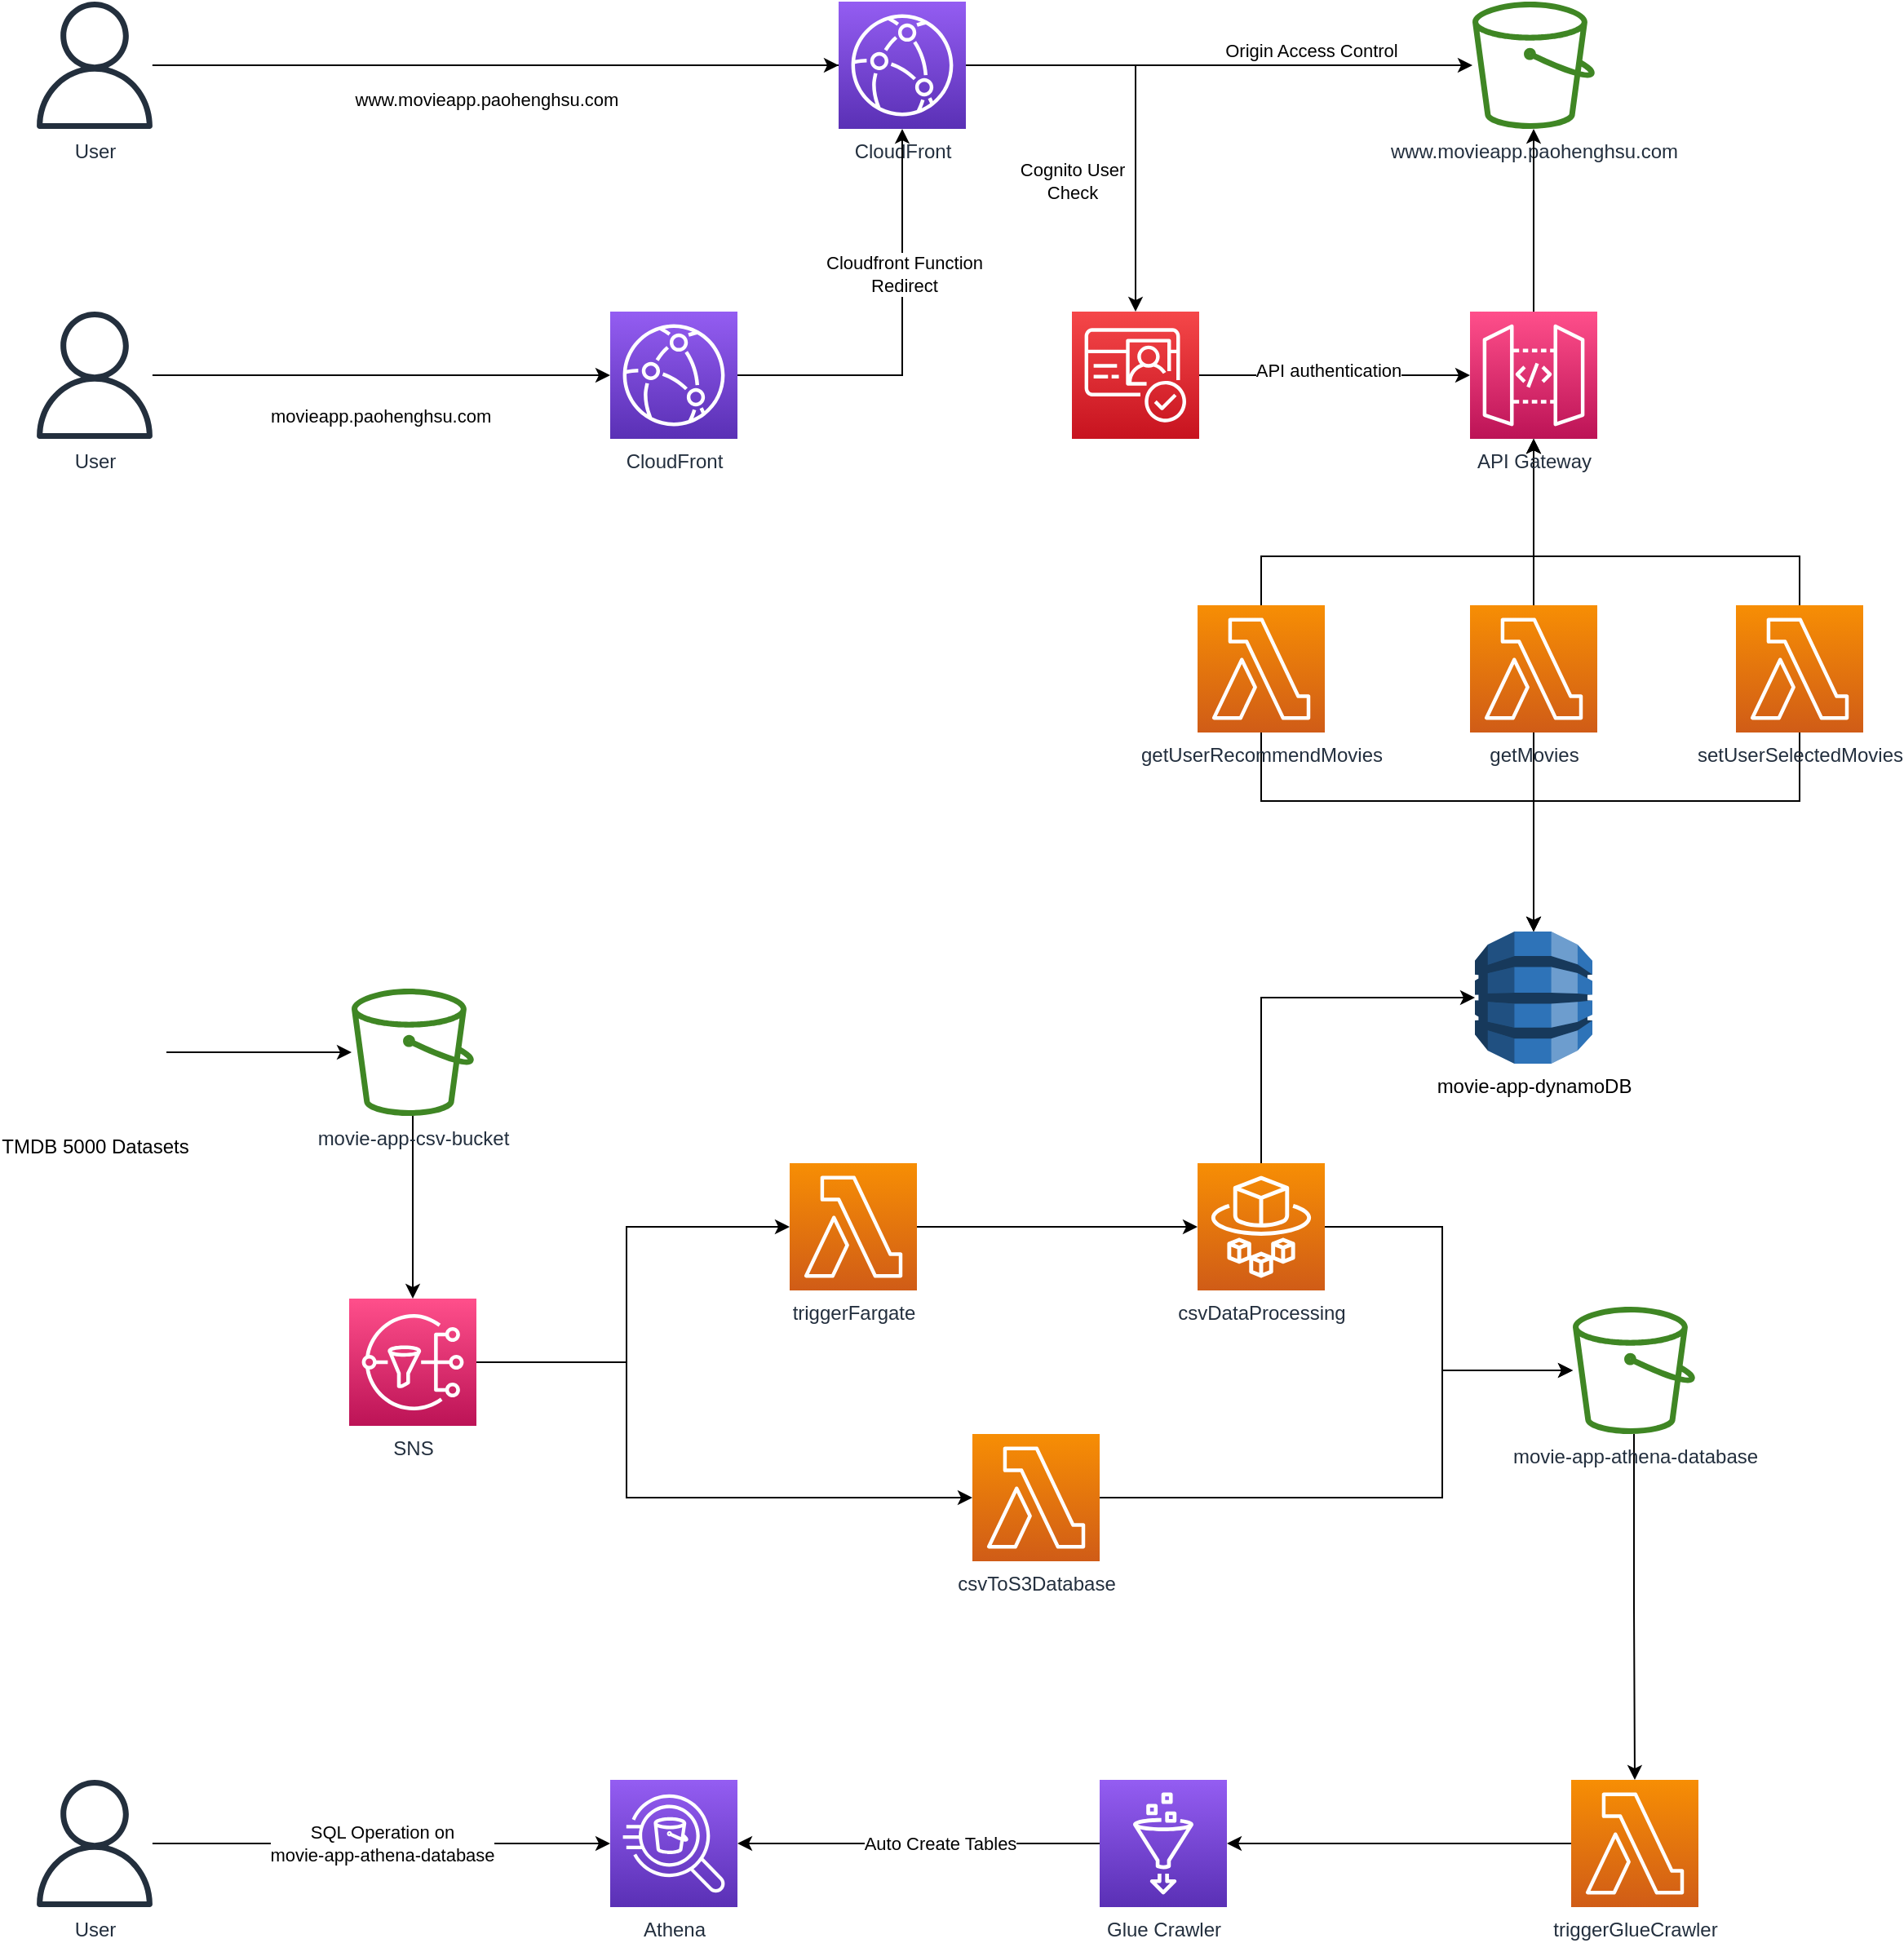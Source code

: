 <mxfile version="21.2.1" type="device">
  <diagram name="Page-1" id="OQDrsnSIPpqFVafJ9crs">
    <mxGraphModel dx="2901" dy="982" grid="1" gridSize="10" guides="1" tooltips="1" connect="1" arrows="1" fold="1" page="1" pageScale="1" pageWidth="850" pageHeight="1100" math="0" shadow="0">
      <root>
        <mxCell id="0" />
        <mxCell id="1" parent="0" />
        <mxCell id="-7LQJF7Gzw4gqhL1HugW-8" style="edgeStyle=orthogonalEdgeStyle;rounded=0;orthogonalLoop=1;jettySize=auto;html=1;" parent="1" source="-7LQJF7Gzw4gqhL1HugW-2" target="-7LQJF7Gzw4gqhL1HugW-6" edge="1">
          <mxGeometry relative="1" as="geometry" />
        </mxCell>
        <mxCell id="-7LQJF7Gzw4gqhL1HugW-2" value="TMDB 5000 Datasets" style="shape=image;html=1;verticalAlign=top;verticalLabelPosition=bottom;labelBackgroundColor=#ffffff;imageAspect=0;aspect=fixed;image=https://cdn1.iconfinder.com/data/icons/bootstrap-vol-3/16/filetype-csv-128.png" parent="1" vertex="1">
          <mxGeometry x="-350" y="680" width="88" height="88" as="geometry" />
        </mxCell>
        <mxCell id="-7LQJF7Gzw4gqhL1HugW-39" style="edgeStyle=orthogonalEdgeStyle;rounded=0;orthogonalLoop=1;jettySize=auto;html=1;" parent="1" source="-7LQJF7Gzw4gqhL1HugW-5" target="-7LQJF7Gzw4gqhL1HugW-18" edge="1">
          <mxGeometry relative="1" as="geometry">
            <Array as="points">
              <mxPoint x="520" y="997" />
              <mxPoint x="520" y="919" />
            </Array>
          </mxGeometry>
        </mxCell>
        <mxCell id="N6blT2cabdBR4F-H1D71-33" style="edgeStyle=orthogonalEdgeStyle;rounded=0;orthogonalLoop=1;jettySize=auto;html=1;entryX=0.5;entryY=0;entryDx=0;entryDy=0;entryPerimeter=0;" edge="1" parent="1" source="-7LQJF7Gzw4gqhL1HugW-6" target="-7LQJF7Gzw4gqhL1HugW-9">
          <mxGeometry relative="1" as="geometry" />
        </mxCell>
        <mxCell id="-7LQJF7Gzw4gqhL1HugW-6" value="movie-app-csv-bucket" style="sketch=0;outlineConnect=0;fontColor=#232F3E;gradientColor=none;fillColor=#3F8624;strokeColor=none;dashed=0;verticalLabelPosition=bottom;verticalAlign=top;align=center;html=1;fontSize=12;fontStyle=0;aspect=fixed;pointerEvents=1;shape=mxgraph.aws4.bucket;" parent="1" vertex="1">
          <mxGeometry x="-148.5" y="685" width="75" height="78" as="geometry" />
        </mxCell>
        <mxCell id="N6blT2cabdBR4F-H1D71-38" style="edgeStyle=orthogonalEdgeStyle;rounded=0;orthogonalLoop=1;jettySize=auto;html=1;entryX=0;entryY=0.5;entryDx=0;entryDy=0;entryPerimeter=0;" edge="1" parent="1" source="-7LQJF7Gzw4gqhL1HugW-9" target="-7LQJF7Gzw4gqhL1HugW-12">
          <mxGeometry relative="1" as="geometry">
            <Array as="points">
              <mxPoint x="20" y="914" />
              <mxPoint x="20" y="831" />
            </Array>
          </mxGeometry>
        </mxCell>
        <mxCell id="-7LQJF7Gzw4gqhL1HugW-9" value="SNS&lt;br&gt;" style="sketch=0;points=[[0,0,0],[0.25,0,0],[0.5,0,0],[0.75,0,0],[1,0,0],[0,1,0],[0.25,1,0],[0.5,1,0],[0.75,1,0],[1,1,0],[0,0.25,0],[0,0.5,0],[0,0.75,0],[1,0.25,0],[1,0.5,0],[1,0.75,0]];outlineConnect=0;fontColor=#232F3E;gradientColor=#FF4F8B;gradientDirection=north;fillColor=#BC1356;strokeColor=#ffffff;dashed=0;verticalLabelPosition=bottom;verticalAlign=top;align=center;html=1;fontSize=12;fontStyle=0;aspect=fixed;shape=mxgraph.aws4.resourceIcon;resIcon=mxgraph.aws4.sns;" parent="1" vertex="1">
          <mxGeometry x="-150" y="875" width="78" height="78" as="geometry" />
        </mxCell>
        <mxCell id="-7LQJF7Gzw4gqhL1HugW-15" style="edgeStyle=orthogonalEdgeStyle;rounded=0;orthogonalLoop=1;jettySize=auto;html=1;entryX=0;entryY=0.5;entryDx=0;entryDy=0;entryPerimeter=0;" parent="1" source="-7LQJF7Gzw4gqhL1HugW-12" target="-7LQJF7Gzw4gqhL1HugW-14" edge="1">
          <mxGeometry relative="1" as="geometry" />
        </mxCell>
        <mxCell id="-7LQJF7Gzw4gqhL1HugW-12" value="triggerFargate" style="sketch=0;points=[[0,0,0],[0.25,0,0],[0.5,0,0],[0.75,0,0],[1,0,0],[0,1,0],[0.25,1,0],[0.5,1,0],[0.75,1,0],[1,1,0],[0,0.25,0],[0,0.5,0],[0,0.75,0],[1,0.25,0],[1,0.5,0],[1,0.75,0]];outlineConnect=0;fontColor=#232F3E;gradientColor=#F78E04;gradientDirection=north;fillColor=#D05C17;strokeColor=#ffffff;dashed=0;verticalLabelPosition=bottom;verticalAlign=top;align=center;html=1;fontSize=12;fontStyle=0;aspect=fixed;shape=mxgraph.aws4.resourceIcon;resIcon=mxgraph.aws4.lambda;" parent="1" vertex="1">
          <mxGeometry x="120" y="792" width="78" height="78" as="geometry" />
        </mxCell>
        <mxCell id="-7LQJF7Gzw4gqhL1HugW-57" style="edgeStyle=orthogonalEdgeStyle;rounded=0;orthogonalLoop=1;jettySize=auto;html=1;entryX=0;entryY=0.5;entryDx=0;entryDy=0;entryPerimeter=0;" parent="1" source="-7LQJF7Gzw4gqhL1HugW-14" target="-7LQJF7Gzw4gqhL1HugW-43" edge="1">
          <mxGeometry relative="1" as="geometry">
            <Array as="points">
              <mxPoint x="409" y="690" />
            </Array>
          </mxGeometry>
        </mxCell>
        <mxCell id="N6blT2cabdBR4F-H1D71-20" style="edgeStyle=orthogonalEdgeStyle;rounded=0;orthogonalLoop=1;jettySize=auto;html=1;" edge="1" parent="1" source="-7LQJF7Gzw4gqhL1HugW-14" target="-7LQJF7Gzw4gqhL1HugW-18">
          <mxGeometry relative="1" as="geometry">
            <mxPoint x="580" y="920" as="targetPoint" />
            <Array as="points">
              <mxPoint x="520" y="831" />
              <mxPoint x="520" y="919" />
            </Array>
          </mxGeometry>
        </mxCell>
        <mxCell id="-7LQJF7Gzw4gqhL1HugW-14" value="csvDataProcessing" style="sketch=0;points=[[0,0,0],[0.25,0,0],[0.5,0,0],[0.75,0,0],[1,0,0],[0,1,0],[0.25,1,0],[0.5,1,0],[0.75,1,0],[1,1,0],[0,0.25,0],[0,0.5,0],[0,0.75,0],[1,0.25,0],[1,0.5,0],[1,0.75,0]];outlineConnect=0;fontColor=#232F3E;gradientColor=#F78E04;gradientDirection=north;fillColor=#D05C17;strokeColor=#ffffff;dashed=0;verticalLabelPosition=bottom;verticalAlign=top;align=center;html=1;fontSize=12;fontStyle=0;aspect=fixed;shape=mxgraph.aws4.resourceIcon;resIcon=mxgraph.aws4.fargate;" parent="1" vertex="1">
          <mxGeometry x="370" y="792" width="78" height="78" as="geometry" />
        </mxCell>
        <mxCell id="-7LQJF7Gzw4gqhL1HugW-54" style="edgeStyle=orthogonalEdgeStyle;rounded=0;orthogonalLoop=1;jettySize=auto;html=1;" parent="1" source="-7LQJF7Gzw4gqhL1HugW-18" target="-7LQJF7Gzw4gqhL1HugW-27" edge="1">
          <mxGeometry relative="1" as="geometry" />
        </mxCell>
        <mxCell id="-7LQJF7Gzw4gqhL1HugW-18" value="movie-app-athena-database" style="sketch=0;outlineConnect=0;fontColor=#232F3E;gradientColor=none;fillColor=#3F8624;strokeColor=none;dashed=0;verticalLabelPosition=bottom;verticalAlign=top;align=center;html=1;fontSize=12;fontStyle=0;aspect=fixed;pointerEvents=1;shape=mxgraph.aws4.bucket;" parent="1" vertex="1">
          <mxGeometry x="600" y="880" width="75" height="78" as="geometry" />
        </mxCell>
        <mxCell id="N6blT2cabdBR4F-H1D71-21" style="edgeStyle=orthogonalEdgeStyle;rounded=0;orthogonalLoop=1;jettySize=auto;html=1;entryX=1;entryY=0.5;entryDx=0;entryDy=0;entryPerimeter=0;" edge="1" parent="1" source="-7LQJF7Gzw4gqhL1HugW-27" target="-7LQJF7Gzw4gqhL1HugW-29">
          <mxGeometry relative="1" as="geometry">
            <mxPoint x="503.0" y="1209" as="targetPoint" />
          </mxGeometry>
        </mxCell>
        <mxCell id="-7LQJF7Gzw4gqhL1HugW-27" value="triggerGlueCrawler&lt;br&gt;" style="sketch=0;points=[[0,0,0],[0.25,0,0],[0.5,0,0],[0.75,0,0],[1,0,0],[0,1,0],[0.25,1,0],[0.5,1,0],[0.75,1,0],[1,1,0],[0,0.25,0],[0,0.5,0],[0,0.75,0],[1,0.25,0],[1,0.5,0],[1,0.75,0]];outlineConnect=0;fontColor=#232F3E;gradientColor=#F78E04;gradientDirection=north;fillColor=#D05C17;strokeColor=#ffffff;dashed=0;verticalLabelPosition=bottom;verticalAlign=top;align=center;html=1;fontSize=12;fontStyle=0;aspect=fixed;shape=mxgraph.aws4.resourceIcon;resIcon=mxgraph.aws4.lambda;" parent="1" vertex="1">
          <mxGeometry x="599" y="1170" width="78" height="78" as="geometry" />
        </mxCell>
        <mxCell id="N6blT2cabdBR4F-H1D71-25" style="edgeStyle=orthogonalEdgeStyle;rounded=0;orthogonalLoop=1;jettySize=auto;html=1;" edge="1" parent="1" source="-7LQJF7Gzw4gqhL1HugW-29" target="-7LQJF7Gzw4gqhL1HugW-32">
          <mxGeometry relative="1" as="geometry" />
        </mxCell>
        <mxCell id="N6blT2cabdBR4F-H1D71-26" value="Auto Create Tables" style="edgeLabel;html=1;align=center;verticalAlign=middle;resizable=0;points=[];" vertex="1" connectable="0" parent="N6blT2cabdBR4F-H1D71-25">
          <mxGeometry x="-0.207" y="-3" relative="1" as="geometry">
            <mxPoint x="-10" y="3" as="offset" />
          </mxGeometry>
        </mxCell>
        <mxCell id="-7LQJF7Gzw4gqhL1HugW-29" value="Glue Crawler" style="sketch=0;points=[[0,0,0],[0.25,0,0],[0.5,0,0],[0.75,0,0],[1,0,0],[0,1,0],[0.25,1,0],[0.5,1,0],[0.75,1,0],[1,1,0],[0,0.25,0],[0,0.5,0],[0,0.75,0],[1,0.25,0],[1,0.5,0],[1,0.75,0]];outlineConnect=0;fontColor=#232F3E;gradientColor=#945DF2;gradientDirection=north;fillColor=#5A30B5;strokeColor=#ffffff;dashed=0;verticalLabelPosition=bottom;verticalAlign=top;align=center;html=1;fontSize=12;fontStyle=0;aspect=fixed;shape=mxgraph.aws4.resourceIcon;resIcon=mxgraph.aws4.glue;" parent="1" vertex="1">
          <mxGeometry x="310" y="1170" width="78" height="78" as="geometry" />
        </mxCell>
        <mxCell id="-7LQJF7Gzw4gqhL1HugW-32" value="Athena" style="sketch=0;points=[[0,0,0],[0.25,0,0],[0.5,0,0],[0.75,0,0],[1,0,0],[0,1,0],[0.25,1,0],[0.5,1,0],[0.75,1,0],[1,1,0],[0,0.25,0],[0,0.5,0],[0,0.75,0],[1,0.25,0],[1,0.5,0],[1,0.75,0]];outlineConnect=0;fontColor=#232F3E;gradientColor=#945DF2;gradientDirection=north;fillColor=#5A30B5;strokeColor=#ffffff;dashed=0;verticalLabelPosition=bottom;verticalAlign=top;align=center;html=1;fontSize=12;fontStyle=0;aspect=fixed;shape=mxgraph.aws4.resourceIcon;resIcon=mxgraph.aws4.athena;" parent="1" vertex="1">
          <mxGeometry x="10" y="1170" width="78" height="78" as="geometry" />
        </mxCell>
        <mxCell id="-7LQJF7Gzw4gqhL1HugW-43" value="movie-app-dynamoDB&lt;br&gt;" style="outlineConnect=0;dashed=0;verticalLabelPosition=bottom;verticalAlign=top;align=center;html=1;shape=mxgraph.aws3.dynamo_db;fillColor=#2E73B8;gradientColor=none;" parent="1" vertex="1">
          <mxGeometry x="540" y="650" width="72" height="81" as="geometry" />
        </mxCell>
        <mxCell id="-7LQJF7Gzw4gqhL1HugW-59" style="edgeStyle=orthogonalEdgeStyle;rounded=0;orthogonalLoop=1;jettySize=auto;html=1;entryX=0.5;entryY=0;entryDx=0;entryDy=0;entryPerimeter=0;" parent="1" source="-7LQJF7Gzw4gqhL1HugW-46" target="-7LQJF7Gzw4gqhL1HugW-43" edge="1">
          <mxGeometry relative="1" as="geometry" />
        </mxCell>
        <mxCell id="-7LQJF7Gzw4gqhL1HugW-67" style="edgeStyle=orthogonalEdgeStyle;rounded=0;orthogonalLoop=1;jettySize=auto;html=1;" parent="1" source="-7LQJF7Gzw4gqhL1HugW-46" target="-7LQJF7Gzw4gqhL1HugW-64" edge="1">
          <mxGeometry relative="1" as="geometry" />
        </mxCell>
        <mxCell id="-7LQJF7Gzw4gqhL1HugW-46" value="getMovies" style="sketch=0;points=[[0,0,0],[0.25,0,0],[0.5,0,0],[0.75,0,0],[1,0,0],[0,1,0],[0.25,1,0],[0.5,1,0],[0.75,1,0],[1,1,0],[0,0.25,0],[0,0.5,0],[0,0.75,0],[1,0.25,0],[1,0.5,0],[1,0.75,0]];outlineConnect=0;fontColor=#232F3E;gradientColor=#F78E04;gradientDirection=north;fillColor=#D05C17;strokeColor=#ffffff;dashed=0;verticalLabelPosition=bottom;verticalAlign=top;align=center;html=1;fontSize=12;fontStyle=0;aspect=fixed;shape=mxgraph.aws4.resourceIcon;resIcon=mxgraph.aws4.lambda;" parent="1" vertex="1">
          <mxGeometry x="537" y="450" width="78" height="78" as="geometry" />
        </mxCell>
        <mxCell id="-7LQJF7Gzw4gqhL1HugW-58" style="edgeStyle=orthogonalEdgeStyle;rounded=0;orthogonalLoop=1;jettySize=auto;html=1;entryX=0.5;entryY=0;entryDx=0;entryDy=0;entryPerimeter=0;" parent="1" source="-7LQJF7Gzw4gqhL1HugW-47" target="-7LQJF7Gzw4gqhL1HugW-43" edge="1">
          <mxGeometry relative="1" as="geometry">
            <Array as="points">
              <mxPoint x="409" y="570" />
              <mxPoint x="576" y="570" />
            </Array>
          </mxGeometry>
        </mxCell>
        <mxCell id="-7LQJF7Gzw4gqhL1HugW-70" style="edgeStyle=orthogonalEdgeStyle;rounded=0;orthogonalLoop=1;jettySize=auto;html=1;entryX=0.5;entryY=1;entryDx=0;entryDy=0;entryPerimeter=0;" parent="1" source="-7LQJF7Gzw4gqhL1HugW-47" target="-7LQJF7Gzw4gqhL1HugW-64" edge="1">
          <mxGeometry relative="1" as="geometry">
            <Array as="points">
              <mxPoint x="409" y="420" />
              <mxPoint x="576" y="420" />
            </Array>
          </mxGeometry>
        </mxCell>
        <mxCell id="-7LQJF7Gzw4gqhL1HugW-47" value="getUserRecommendMovies" style="sketch=0;points=[[0,0,0],[0.25,0,0],[0.5,0,0],[0.75,0,0],[1,0,0],[0,1,0],[0.25,1,0],[0.5,1,0],[0.75,1,0],[1,1,0],[0,0.25,0],[0,0.5,0],[0,0.75,0],[1,0.25,0],[1,0.5,0],[1,0.75,0]];outlineConnect=0;fontColor=#232F3E;gradientColor=#F78E04;gradientDirection=north;fillColor=#D05C17;strokeColor=#ffffff;dashed=0;verticalLabelPosition=bottom;verticalAlign=top;align=center;html=1;fontSize=12;fontStyle=0;aspect=fixed;shape=mxgraph.aws4.resourceIcon;resIcon=mxgraph.aws4.lambda;" parent="1" vertex="1">
          <mxGeometry x="370" y="450" width="78" height="78" as="geometry" />
        </mxCell>
        <mxCell id="-7LQJF7Gzw4gqhL1HugW-60" style="edgeStyle=orthogonalEdgeStyle;rounded=0;orthogonalLoop=1;jettySize=auto;html=1;entryX=0.5;entryY=0;entryDx=0;entryDy=0;entryPerimeter=0;" parent="1" source="-7LQJF7Gzw4gqhL1HugW-48" target="-7LQJF7Gzw4gqhL1HugW-43" edge="1">
          <mxGeometry relative="1" as="geometry">
            <Array as="points">
              <mxPoint x="739" y="570" />
              <mxPoint x="576" y="570" />
            </Array>
          </mxGeometry>
        </mxCell>
        <mxCell id="-7LQJF7Gzw4gqhL1HugW-69" style="edgeStyle=orthogonalEdgeStyle;rounded=0;orthogonalLoop=1;jettySize=auto;html=1;entryX=0.5;entryY=1;entryDx=0;entryDy=0;entryPerimeter=0;" parent="1" source="-7LQJF7Gzw4gqhL1HugW-48" target="-7LQJF7Gzw4gqhL1HugW-64" edge="1">
          <mxGeometry relative="1" as="geometry">
            <Array as="points">
              <mxPoint x="739" y="420" />
              <mxPoint x="576" y="420" />
            </Array>
          </mxGeometry>
        </mxCell>
        <mxCell id="-7LQJF7Gzw4gqhL1HugW-48" value="setUserSelectedMovies&lt;br&gt;" style="sketch=0;points=[[0,0,0],[0.25,0,0],[0.5,0,0],[0.75,0,0],[1,0,0],[0,1,0],[0.25,1,0],[0.5,1,0],[0.75,1,0],[1,1,0],[0,0.25,0],[0,0.5,0],[0,0.75,0],[1,0.25,0],[1,0.5,0],[1,0.75,0]];outlineConnect=0;fontColor=#232F3E;gradientColor=#F78E04;gradientDirection=north;fillColor=#D05C17;strokeColor=#ffffff;dashed=0;verticalLabelPosition=bottom;verticalAlign=top;align=center;html=1;fontSize=12;fontStyle=0;aspect=fixed;shape=mxgraph.aws4.resourceIcon;resIcon=mxgraph.aws4.lambda;" parent="1" vertex="1">
          <mxGeometry x="700" y="450" width="78" height="78" as="geometry" />
        </mxCell>
        <mxCell id="-7LQJF7Gzw4gqhL1HugW-62" value="www.movieapp.paohenghsu.com" style="sketch=0;outlineConnect=0;fontColor=#232F3E;gradientColor=none;fillColor=#3F8624;strokeColor=none;dashed=0;verticalLabelPosition=bottom;verticalAlign=top;align=center;html=1;fontSize=12;fontStyle=0;aspect=fixed;pointerEvents=1;shape=mxgraph.aws4.bucket;" parent="1" vertex="1">
          <mxGeometry x="538.5" y="80" width="75" height="78" as="geometry" />
        </mxCell>
        <mxCell id="-7LQJF7Gzw4gqhL1HugW-71" style="edgeStyle=orthogonalEdgeStyle;rounded=0;orthogonalLoop=1;jettySize=auto;html=1;" parent="1" source="-7LQJF7Gzw4gqhL1HugW-64" target="-7LQJF7Gzw4gqhL1HugW-62" edge="1">
          <mxGeometry relative="1" as="geometry" />
        </mxCell>
        <mxCell id="-7LQJF7Gzw4gqhL1HugW-64" value="API Gateway&lt;br&gt;" style="sketch=0;points=[[0,0,0],[0.25,0,0],[0.5,0,0],[0.75,0,0],[1,0,0],[0,1,0],[0.25,1,0],[0.5,1,0],[0.75,1,0],[1,1,0],[0,0.25,0],[0,0.5,0],[0,0.75,0],[1,0.25,0],[1,0.5,0],[1,0.75,0]];outlineConnect=0;fontColor=#232F3E;gradientColor=#FF4F8B;gradientDirection=north;fillColor=#BC1356;strokeColor=#ffffff;dashed=0;verticalLabelPosition=bottom;verticalAlign=top;align=center;html=1;fontSize=12;fontStyle=0;aspect=fixed;shape=mxgraph.aws4.resourceIcon;resIcon=mxgraph.aws4.api_gateway;" parent="1" vertex="1">
          <mxGeometry x="537" y="270" width="78" height="78" as="geometry" />
        </mxCell>
        <mxCell id="-7LQJF7Gzw4gqhL1HugW-75" value="" style="edgeStyle=orthogonalEdgeStyle;rounded=0;orthogonalLoop=1;jettySize=auto;html=1;" parent="1" source="-7LQJF7Gzw4gqhL1HugW-73" target="-7LQJF7Gzw4gqhL1HugW-74" edge="1">
          <mxGeometry relative="1" as="geometry" />
        </mxCell>
        <mxCell id="-7LQJF7Gzw4gqhL1HugW-80" value="Cognito User&lt;br&gt;Check" style="edgeLabel;html=1;align=center;verticalAlign=middle;resizable=0;points=[];" parent="-7LQJF7Gzw4gqhL1HugW-75" vertex="1" connectable="0">
          <mxGeometry x="0.168" relative="1" as="geometry">
            <mxPoint x="123" y="71" as="offset" />
          </mxGeometry>
        </mxCell>
        <mxCell id="-7LQJF7Gzw4gqhL1HugW-79" style="edgeStyle=orthogonalEdgeStyle;rounded=0;orthogonalLoop=1;jettySize=auto;html=1;" parent="1" source="-7LQJF7Gzw4gqhL1HugW-82" target="-7LQJF7Gzw4gqhL1HugW-62" edge="1">
          <mxGeometry relative="1" as="geometry" />
        </mxCell>
        <mxCell id="N6blT2cabdBR4F-H1D71-11" value="Origin Access Control&amp;nbsp;" style="edgeLabel;html=1;align=center;verticalAlign=middle;resizable=0;points=[];" vertex="1" connectable="0" parent="-7LQJF7Gzw4gqhL1HugW-79">
          <mxGeometry x="0.129" y="1" relative="1" as="geometry">
            <mxPoint x="37" y="-8" as="offset" />
          </mxGeometry>
        </mxCell>
        <mxCell id="-7LQJF7Gzw4gqhL1HugW-73" value="User" style="sketch=0;outlineConnect=0;fontColor=#232F3E;gradientColor=none;fillColor=#232F3D;strokeColor=none;dashed=0;verticalLabelPosition=bottom;verticalAlign=top;align=center;html=1;fontSize=12;fontStyle=0;aspect=fixed;pointerEvents=1;shape=mxgraph.aws4.user;" parent="1" vertex="1">
          <mxGeometry x="-345" y="80" width="78" height="78" as="geometry" />
        </mxCell>
        <mxCell id="-7LQJF7Gzw4gqhL1HugW-76" style="edgeStyle=orthogonalEdgeStyle;rounded=0;orthogonalLoop=1;jettySize=auto;html=1;" parent="1" source="-7LQJF7Gzw4gqhL1HugW-74" target="-7LQJF7Gzw4gqhL1HugW-64" edge="1">
          <mxGeometry relative="1" as="geometry" />
        </mxCell>
        <mxCell id="-7LQJF7Gzw4gqhL1HugW-78" value="API authentication" style="edgeLabel;html=1;align=center;verticalAlign=middle;resizable=0;points=[];" parent="-7LQJF7Gzw4gqhL1HugW-76" vertex="1" connectable="0">
          <mxGeometry x="-0.035" y="3" relative="1" as="geometry">
            <mxPoint x="-1" as="offset" />
          </mxGeometry>
        </mxCell>
        <mxCell id="-7LQJF7Gzw4gqhL1HugW-74" value="" style="sketch=0;points=[[0,0,0],[0.25,0,0],[0.5,0,0],[0.75,0,0],[1,0,0],[0,1,0],[0.25,1,0],[0.5,1,0],[0.75,1,0],[1,1,0],[0,0.25,0],[0,0.5,0],[0,0.75,0],[1,0.25,0],[1,0.5,0],[1,0.75,0]];outlineConnect=0;fontColor=#232F3E;gradientColor=#F54749;gradientDirection=north;fillColor=#C7131F;strokeColor=#ffffff;dashed=0;verticalLabelPosition=bottom;verticalAlign=top;align=center;html=1;fontSize=12;fontStyle=0;aspect=fixed;shape=mxgraph.aws4.resourceIcon;resIcon=mxgraph.aws4.cognito;" parent="1" vertex="1">
          <mxGeometry x="293" y="270" width="78" height="78" as="geometry" />
        </mxCell>
        <mxCell id="N6blT2cabdBR4F-H1D71-1" value="" style="edgeStyle=orthogonalEdgeStyle;rounded=0;orthogonalLoop=1;jettySize=auto;html=1;" edge="1" parent="1" source="-7LQJF7Gzw4gqhL1HugW-73" target="-7LQJF7Gzw4gqhL1HugW-82">
          <mxGeometry relative="1" as="geometry">
            <mxPoint x="-46" y="119" as="sourcePoint" />
            <mxPoint x="539" y="119" as="targetPoint" />
          </mxGeometry>
        </mxCell>
        <mxCell id="N6blT2cabdBR4F-H1D71-2" value="www.movieapp.paohenghsu.com" style="edgeLabel;html=1;align=center;verticalAlign=middle;resizable=0;points=[];" vertex="1" connectable="0" parent="N6blT2cabdBR4F-H1D71-1">
          <mxGeometry x="-0.185" y="3" relative="1" as="geometry">
            <mxPoint x="33" y="24" as="offset" />
          </mxGeometry>
        </mxCell>
        <mxCell id="-7LQJF7Gzw4gqhL1HugW-82" value="CloudFront" style="sketch=0;points=[[0,0,0],[0.25,0,0],[0.5,0,0],[0.75,0,0],[1,0,0],[0,1,0],[0.25,1,0],[0.5,1,0],[0.75,1,0],[1,1,0],[0,0.25,0],[0,0.5,0],[0,0.75,0],[1,0.25,0],[1,0.5,0],[1,0.75,0]];outlineConnect=0;fontColor=#232F3E;gradientColor=#945DF2;gradientDirection=north;fillColor=#5A30B5;strokeColor=#ffffff;dashed=0;verticalLabelPosition=bottom;verticalAlign=top;align=center;html=1;fontSize=12;fontStyle=0;aspect=fixed;shape=mxgraph.aws4.resourceIcon;resIcon=mxgraph.aws4.cloudfront;" parent="1" vertex="1">
          <mxGeometry x="150" y="80" width="78" height="78" as="geometry" />
        </mxCell>
        <mxCell id="N6blT2cabdBR4F-H1D71-8" style="edgeStyle=orthogonalEdgeStyle;rounded=0;orthogonalLoop=1;jettySize=auto;html=1;" edge="1" parent="1" source="N6blT2cabdBR4F-H1D71-4" target="N6blT2cabdBR4F-H1D71-5">
          <mxGeometry relative="1" as="geometry" />
        </mxCell>
        <mxCell id="N6blT2cabdBR4F-H1D71-4" value="User" style="sketch=0;outlineConnect=0;fontColor=#232F3E;gradientColor=none;fillColor=#232F3D;strokeColor=none;dashed=0;verticalLabelPosition=bottom;verticalAlign=top;align=center;html=1;fontSize=12;fontStyle=0;aspect=fixed;pointerEvents=1;shape=mxgraph.aws4.user;" vertex="1" parent="1">
          <mxGeometry x="-345" y="270" width="78" height="78" as="geometry" />
        </mxCell>
        <mxCell id="N6blT2cabdBR4F-H1D71-6" style="edgeStyle=orthogonalEdgeStyle;rounded=0;orthogonalLoop=1;jettySize=auto;html=1;entryX=0.5;entryY=1;entryDx=0;entryDy=0;entryPerimeter=0;" edge="1" parent="1" source="N6blT2cabdBR4F-H1D71-5" target="-7LQJF7Gzw4gqhL1HugW-82">
          <mxGeometry relative="1" as="geometry" />
        </mxCell>
        <mxCell id="N6blT2cabdBR4F-H1D71-7" value="Cloudfront Function&lt;br&gt;Redirect" style="edgeLabel;html=1;align=center;verticalAlign=middle;resizable=0;points=[];" vertex="1" connectable="0" parent="N6blT2cabdBR4F-H1D71-6">
          <mxGeometry x="0.294" y="-1" relative="1" as="geometry">
            <mxPoint as="offset" />
          </mxGeometry>
        </mxCell>
        <mxCell id="N6blT2cabdBR4F-H1D71-5" value="CloudFront" style="sketch=0;points=[[0,0,0],[0.25,0,0],[0.5,0,0],[0.75,0,0],[1,0,0],[0,1,0],[0.25,1,0],[0.5,1,0],[0.75,1,0],[1,1,0],[0,0.25,0],[0,0.5,0],[0,0.75,0],[1,0.25,0],[1,0.5,0],[1,0.75,0]];outlineConnect=0;fontColor=#232F3E;gradientColor=#945DF2;gradientDirection=north;fillColor=#5A30B5;strokeColor=#ffffff;dashed=0;verticalLabelPosition=bottom;verticalAlign=top;align=center;html=1;fontSize=12;fontStyle=0;aspect=fixed;shape=mxgraph.aws4.resourceIcon;resIcon=mxgraph.aws4.cloudfront;" vertex="1" parent="1">
          <mxGeometry x="10" y="270" width="78" height="78" as="geometry" />
        </mxCell>
        <mxCell id="N6blT2cabdBR4F-H1D71-9" value="&lt;span style=&quot;color: rgb(0, 0, 0); font-family: Helvetica; font-size: 11px; font-style: normal; font-variant-ligatures: normal; font-variant-caps: normal; font-weight: 400; letter-spacing: normal; orphans: 2; text-align: center; text-indent: 0px; text-transform: none; widows: 2; word-spacing: 0px; -webkit-text-stroke-width: 0px; background-color: rgb(255, 255, 255); text-decoration-thickness: initial; text-decoration-style: initial; text-decoration-color: initial; float: none; display: inline !important;&quot;&gt;movieapp.paohenghsu.com&lt;/span&gt;" style="text;whiteSpace=wrap;html=1;" vertex="1" parent="1">
          <mxGeometry x="-200" y="320" width="190" height="40" as="geometry" />
        </mxCell>
        <mxCell id="N6blT2cabdBR4F-H1D71-32" value="SQL Operation on&lt;br style=&quot;border-color: var(--border-color);&quot;&gt;movie-app-athena-database" style="edgeStyle=orthogonalEdgeStyle;rounded=0;orthogonalLoop=1;jettySize=auto;html=1;" edge="1" parent="1" source="N6blT2cabdBR4F-H1D71-28" target="-7LQJF7Gzw4gqhL1HugW-32">
          <mxGeometry relative="1" as="geometry" />
        </mxCell>
        <mxCell id="N6blT2cabdBR4F-H1D71-28" value="User" style="sketch=0;outlineConnect=0;fontColor=#232F3E;gradientColor=none;fillColor=#232F3D;strokeColor=none;dashed=0;verticalLabelPosition=bottom;verticalAlign=top;align=center;html=1;fontSize=12;fontStyle=0;aspect=fixed;pointerEvents=1;shape=mxgraph.aws4.user;" vertex="1" parent="1">
          <mxGeometry x="-345" y="1170" width="78" height="78" as="geometry" />
        </mxCell>
        <mxCell id="N6blT2cabdBR4F-H1D71-37" value="" style="edgeStyle=orthogonalEdgeStyle;rounded=0;orthogonalLoop=1;jettySize=auto;html=1;entryX=0;entryY=0.5;entryDx=0;entryDy=0;entryPerimeter=0;" edge="1" parent="1" source="-7LQJF7Gzw4gqhL1HugW-9" target="-7LQJF7Gzw4gqhL1HugW-5">
          <mxGeometry relative="1" as="geometry">
            <mxPoint x="-72" y="914" as="sourcePoint" />
            <mxPoint x="297" y="997" as="targetPoint" />
            <Array as="points">
              <mxPoint x="20" y="914" />
              <mxPoint x="20" y="997" />
            </Array>
          </mxGeometry>
        </mxCell>
        <mxCell id="-7LQJF7Gzw4gqhL1HugW-5" value="csvToS3Database" style="sketch=0;points=[[0,0,0],[0.25,0,0],[0.5,0,0],[0.75,0,0],[1,0,0],[0,1,0],[0.25,1,0],[0.5,1,0],[0.75,1,0],[1,1,0],[0,0.25,0],[0,0.5,0],[0,0.75,0],[1,0.25,0],[1,0.5,0],[1,0.75,0]];outlineConnect=0;fontColor=#232F3E;gradientColor=#F78E04;gradientDirection=north;fillColor=#D05C17;strokeColor=#ffffff;dashed=0;verticalLabelPosition=bottom;verticalAlign=top;align=center;html=1;fontSize=12;fontStyle=0;aspect=fixed;shape=mxgraph.aws4.resourceIcon;resIcon=mxgraph.aws4.lambda;" parent="1" vertex="1">
          <mxGeometry x="232" y="958" width="78" height="78" as="geometry" />
        </mxCell>
      </root>
    </mxGraphModel>
  </diagram>
</mxfile>

